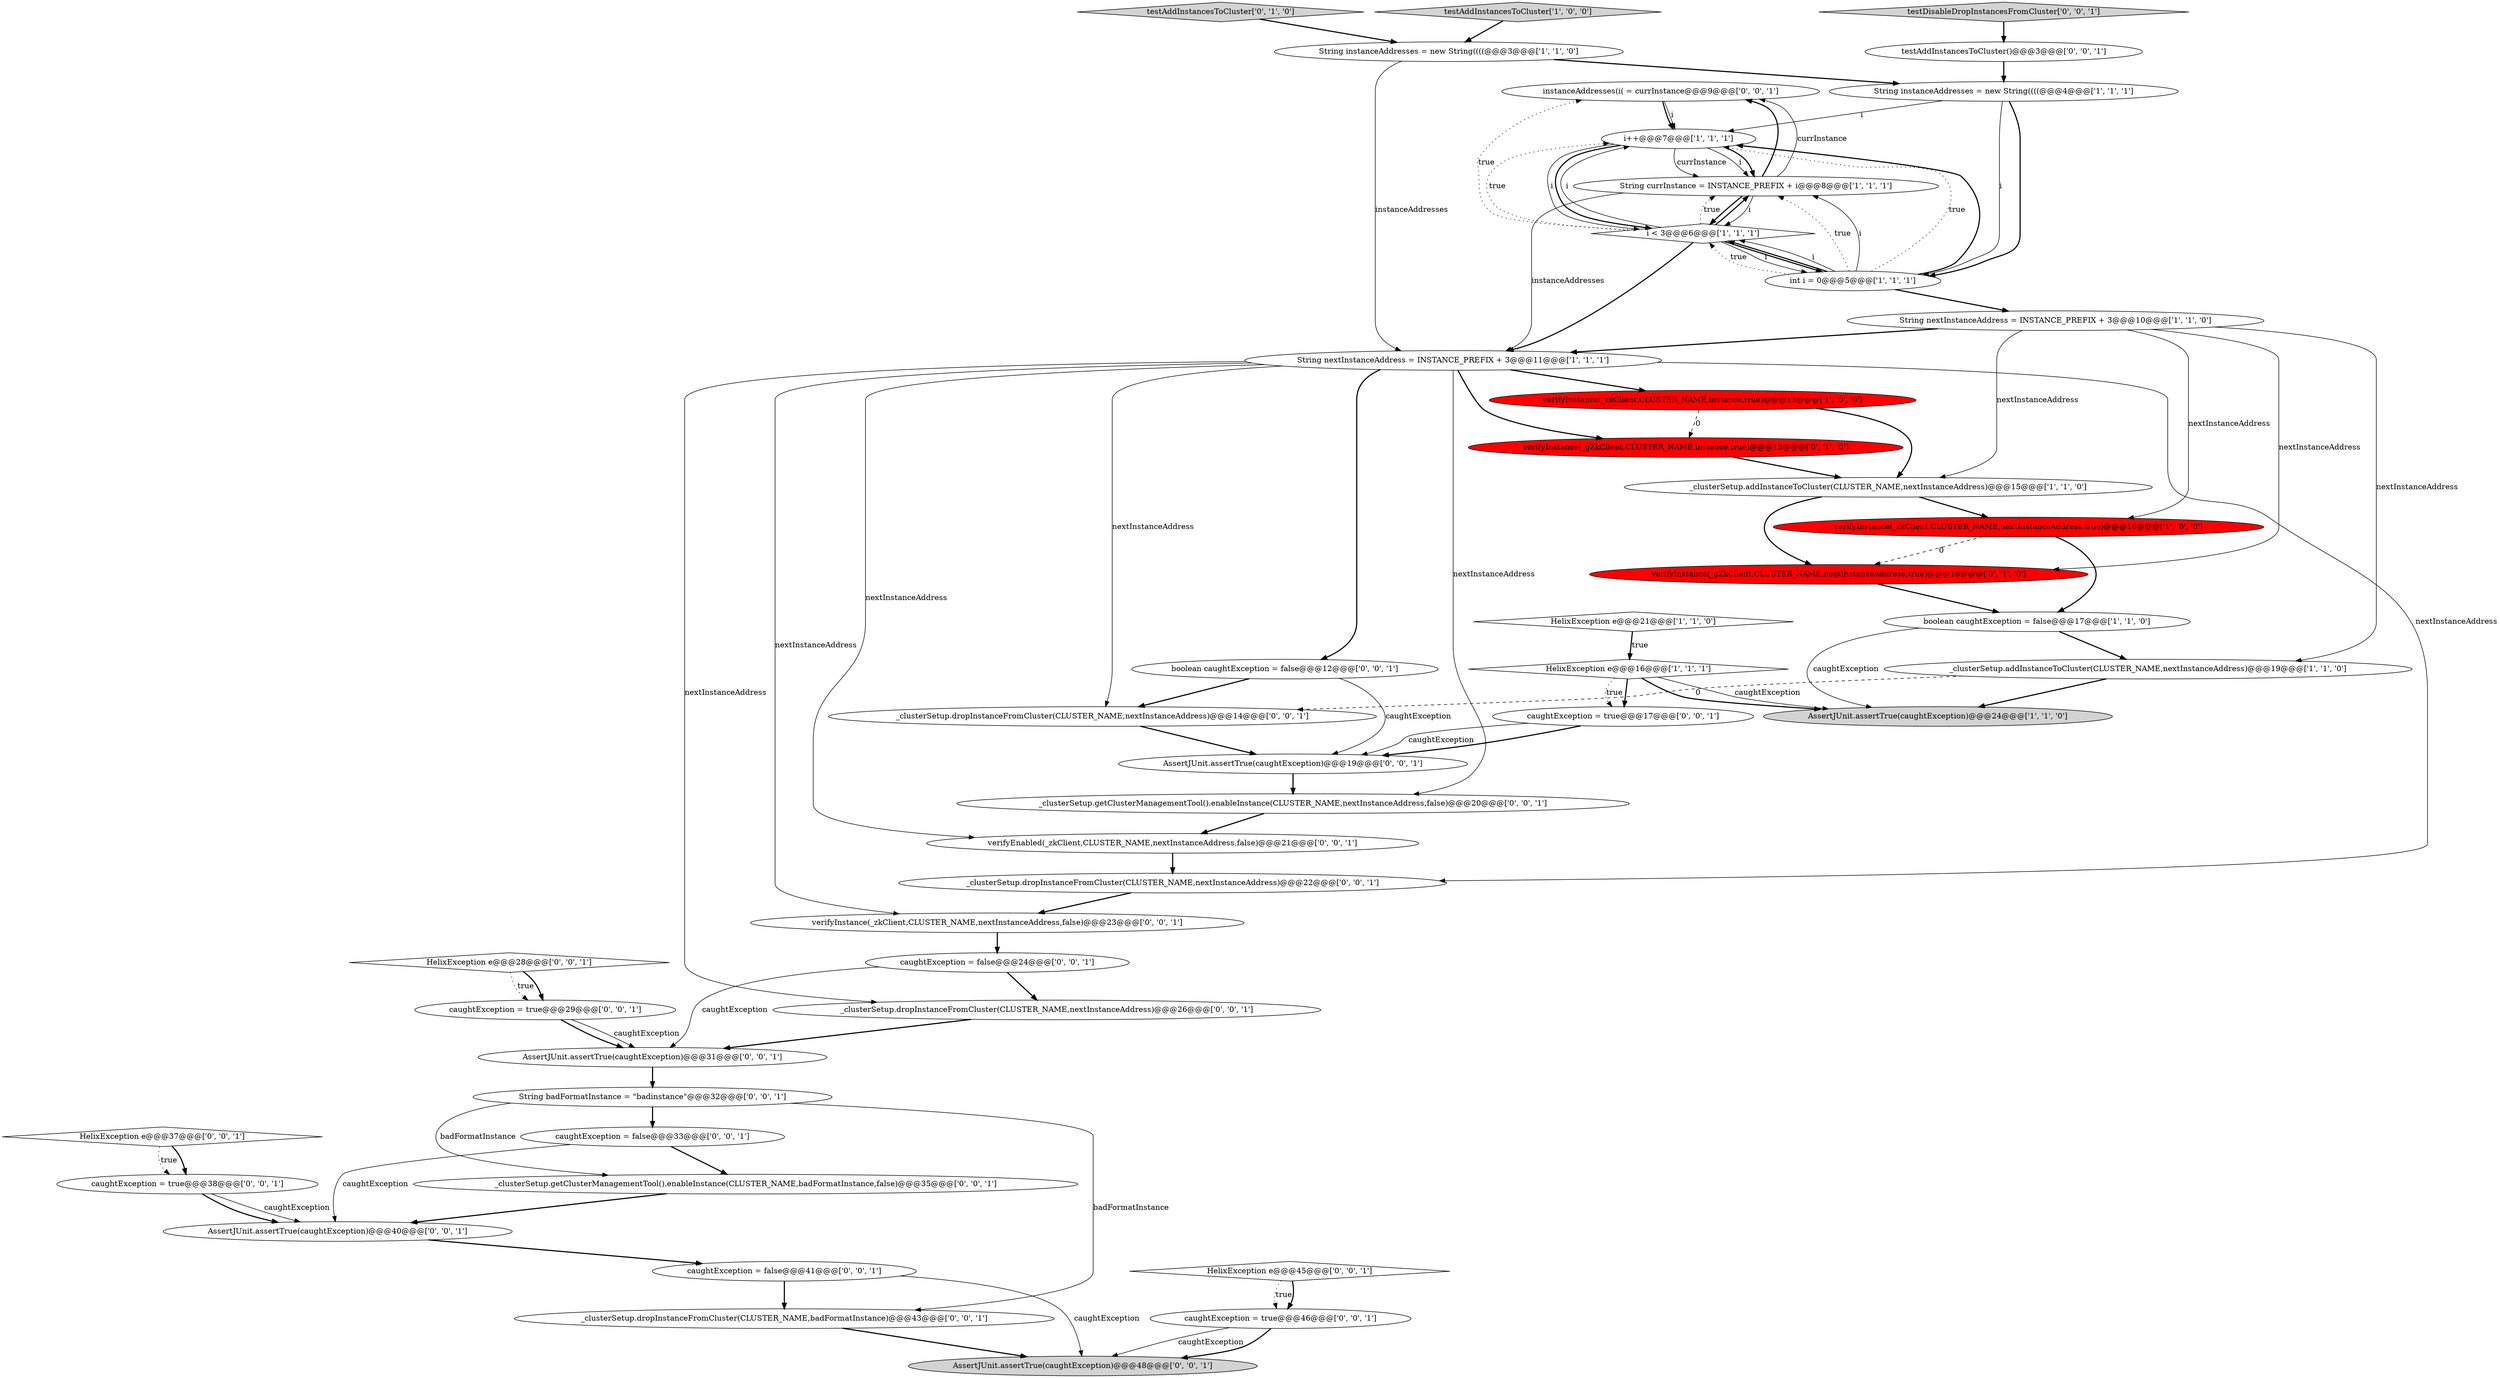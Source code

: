 digraph {
44 [style = filled, label = "instanceAddresses(i( = currInstance@@@9@@@['0', '0', '1']", fillcolor = white, shape = ellipse image = "AAA0AAABBB3BBB"];
31 [style = filled, label = "_clusterSetup.dropInstanceFromCluster(CLUSTER_NAME,badFormatInstance)@@@43@@@['0', '0', '1']", fillcolor = white, shape = ellipse image = "AAA0AAABBB3BBB"];
13 [style = filled, label = "_clusterSetup.addInstanceToCluster(CLUSTER_NAME,nextInstanceAddress)@@@19@@@['1', '1', '0']", fillcolor = white, shape = ellipse image = "AAA0AAABBB1BBB"];
12 [style = filled, label = "String nextInstanceAddress = INSTANCE_PREFIX + 3@@@10@@@['1', '1', '0']", fillcolor = white, shape = ellipse image = "AAA0AAABBB1BBB"];
45 [style = filled, label = "AssertJUnit.assertTrue(caughtException)@@@19@@@['0', '0', '1']", fillcolor = white, shape = ellipse image = "AAA0AAABBB3BBB"];
42 [style = filled, label = "verifyEnabled(_zkClient,CLUSTER_NAME,nextInstanceAddress,false)@@@21@@@['0', '0', '1']", fillcolor = white, shape = ellipse image = "AAA0AAABBB3BBB"];
33 [style = filled, label = "caughtException = true@@@46@@@['0', '0', '1']", fillcolor = white, shape = ellipse image = "AAA0AAABBB3BBB"];
30 [style = filled, label = "AssertJUnit.assertTrue(caughtException)@@@40@@@['0', '0', '1']", fillcolor = white, shape = ellipse image = "AAA0AAABBB3BBB"];
27 [style = filled, label = "HelixException e@@@37@@@['0', '0', '1']", fillcolor = white, shape = diamond image = "AAA0AAABBB3BBB"];
10 [style = filled, label = "_clusterSetup.addInstanceToCluster(CLUSTER_NAME,nextInstanceAddress)@@@15@@@['1', '1', '0']", fillcolor = white, shape = ellipse image = "AAA0AAABBB1BBB"];
26 [style = filled, label = "HelixException e@@@45@@@['0', '0', '1']", fillcolor = white, shape = diamond image = "AAA0AAABBB3BBB"];
4 [style = filled, label = "HelixException e@@@16@@@['1', '1', '1']", fillcolor = white, shape = diamond image = "AAA0AAABBB1BBB"];
6 [style = filled, label = "verifyInstance(_zkClient,CLUSTER_NAME,nextInstanceAddress,true)@@@16@@@['1', '0', '0']", fillcolor = red, shape = ellipse image = "AAA1AAABBB1BBB"];
9 [style = filled, label = "String currInstance = INSTANCE_PREFIX + i@@@8@@@['1', '1', '1']", fillcolor = white, shape = ellipse image = "AAA0AAABBB1BBB"];
39 [style = filled, label = "_clusterSetup.getClusterManagementTool().enableInstance(CLUSTER_NAME,nextInstanceAddress,false)@@@20@@@['0', '0', '1']", fillcolor = white, shape = ellipse image = "AAA0AAABBB3BBB"];
1 [style = filled, label = "HelixException e@@@21@@@['1', '1', '0']", fillcolor = white, shape = diamond image = "AAA0AAABBB1BBB"];
14 [style = filled, label = "String instanceAddresses = new String((((@@@4@@@['1', '1', '1']", fillcolor = white, shape = ellipse image = "AAA0AAABBB1BBB"];
34 [style = filled, label = "caughtException = true@@@38@@@['0', '0', '1']", fillcolor = white, shape = ellipse image = "AAA0AAABBB3BBB"];
43 [style = filled, label = "caughtException = true@@@29@@@['0', '0', '1']", fillcolor = white, shape = ellipse image = "AAA0AAABBB3BBB"];
25 [style = filled, label = "_clusterSetup.dropInstanceFromCluster(CLUSTER_NAME,nextInstanceAddress)@@@26@@@['0', '0', '1']", fillcolor = white, shape = ellipse image = "AAA0AAABBB3BBB"];
11 [style = filled, label = "testAddInstancesToCluster['1', '0', '0']", fillcolor = lightgray, shape = diamond image = "AAA0AAABBB1BBB"];
7 [style = filled, label = "boolean caughtException = false@@@17@@@['1', '1', '0']", fillcolor = white, shape = ellipse image = "AAA0AAABBB1BBB"];
19 [style = filled, label = "verifyInstance(_gZkClient,CLUSTER_NAME,nextInstanceAddress,true)@@@16@@@['0', '1', '0']", fillcolor = red, shape = ellipse image = "AAA1AAABBB2BBB"];
8 [style = filled, label = "AssertJUnit.assertTrue(caughtException)@@@24@@@['1', '1', '0']", fillcolor = lightgray, shape = ellipse image = "AAA0AAABBB1BBB"];
5 [style = filled, label = "int i = 0@@@5@@@['1', '1', '1']", fillcolor = white, shape = ellipse image = "AAA0AAABBB1BBB"];
2 [style = filled, label = "verifyInstance(_zkClient,CLUSTER_NAME,instance,true)@@@13@@@['1', '0', '0']", fillcolor = red, shape = ellipse image = "AAA1AAABBB1BBB"];
18 [style = filled, label = "verifyInstance(_gZkClient,CLUSTER_NAME,instance,true)@@@13@@@['0', '1', '0']", fillcolor = red, shape = ellipse image = "AAA1AAABBB2BBB"];
23 [style = filled, label = "HelixException e@@@28@@@['0', '0', '1']", fillcolor = white, shape = diamond image = "AAA0AAABBB3BBB"];
22 [style = filled, label = "verifyInstance(_zkClient,CLUSTER_NAME,nextInstanceAddress,false)@@@23@@@['0', '0', '1']", fillcolor = white, shape = ellipse image = "AAA0AAABBB3BBB"];
40 [style = filled, label = "caughtException = false@@@33@@@['0', '0', '1']", fillcolor = white, shape = ellipse image = "AAA0AAABBB3BBB"];
28 [style = filled, label = "String badFormatInstance = \"badinstance\"@@@32@@@['0', '0', '1']", fillcolor = white, shape = ellipse image = "AAA0AAABBB3BBB"];
0 [style = filled, label = "String instanceAddresses = new String((((@@@3@@@['1', '1', '0']", fillcolor = white, shape = ellipse image = "AAA0AAABBB1BBB"];
32 [style = filled, label = "_clusterSetup.dropInstanceFromCluster(CLUSTER_NAME,nextInstanceAddress)@@@22@@@['0', '0', '1']", fillcolor = white, shape = ellipse image = "AAA0AAABBB3BBB"];
24 [style = filled, label = "boolean caughtException = false@@@12@@@['0', '0', '1']", fillcolor = white, shape = ellipse image = "AAA0AAABBB3BBB"];
21 [style = filled, label = "testAddInstancesToCluster()@@@3@@@['0', '0', '1']", fillcolor = white, shape = ellipse image = "AAA0AAABBB3BBB"];
41 [style = filled, label = "testDisableDropInstancesFromCluster['0', '0', '1']", fillcolor = lightgray, shape = diamond image = "AAA0AAABBB3BBB"];
20 [style = filled, label = "caughtException = false@@@24@@@['0', '0', '1']", fillcolor = white, shape = ellipse image = "AAA0AAABBB3BBB"];
38 [style = filled, label = "_clusterSetup.getClusterManagementTool().enableInstance(CLUSTER_NAME,badFormatInstance,false)@@@35@@@['0', '0', '1']", fillcolor = white, shape = ellipse image = "AAA0AAABBB3BBB"];
16 [style = filled, label = "String nextInstanceAddress = INSTANCE_PREFIX + 3@@@11@@@['1', '1', '1']", fillcolor = white, shape = ellipse image = "AAA0AAABBB1BBB"];
17 [style = filled, label = "testAddInstancesToCluster['0', '1', '0']", fillcolor = lightgray, shape = diamond image = "AAA0AAABBB2BBB"];
35 [style = filled, label = "caughtException = true@@@17@@@['0', '0', '1']", fillcolor = white, shape = ellipse image = "AAA0AAABBB3BBB"];
3 [style = filled, label = "i < 3@@@6@@@['1', '1', '1']", fillcolor = white, shape = diamond image = "AAA0AAABBB1BBB"];
36 [style = filled, label = "_clusterSetup.dropInstanceFromCluster(CLUSTER_NAME,nextInstanceAddress)@@@14@@@['0', '0', '1']", fillcolor = white, shape = ellipse image = "AAA0AAABBB3BBB"];
46 [style = filled, label = "caughtException = false@@@41@@@['0', '0', '1']", fillcolor = white, shape = ellipse image = "AAA0AAABBB3BBB"];
37 [style = filled, label = "AssertJUnit.assertTrue(caughtException)@@@48@@@['0', '0', '1']", fillcolor = lightgray, shape = ellipse image = "AAA0AAABBB3BBB"];
15 [style = filled, label = "i++@@@7@@@['1', '1', '1']", fillcolor = white, shape = ellipse image = "AAA0AAABBB1BBB"];
29 [style = filled, label = "AssertJUnit.assertTrue(caughtException)@@@31@@@['0', '0', '1']", fillcolor = white, shape = ellipse image = "AAA0AAABBB3BBB"];
5->3 [style = bold, label=""];
40->30 [style = solid, label="caughtException"];
31->37 [style = bold, label=""];
14->5 [style = solid, label="i"];
32->22 [style = bold, label=""];
10->19 [style = bold, label=""];
44->15 [style = bold, label=""];
5->15 [style = bold, label=""];
3->15 [style = solid, label="i"];
46->31 [style = bold, label=""];
25->29 [style = bold, label=""];
3->16 [style = bold, label=""];
40->38 [style = bold, label=""];
16->32 [style = solid, label="nextInstanceAddress"];
16->42 [style = solid, label="nextInstanceAddress"];
3->5 [style = bold, label=""];
0->14 [style = bold, label=""];
38->30 [style = bold, label=""];
30->46 [style = bold, label=""];
35->45 [style = bold, label=""];
5->9 [style = dotted, label="true"];
4->8 [style = bold, label=""];
43->29 [style = bold, label=""];
24->45 [style = solid, label="caughtException"];
33->37 [style = solid, label="caughtException"];
5->9 [style = solid, label="i"];
35->45 [style = solid, label="caughtException"];
28->38 [style = solid, label="badFormatInstance"];
1->4 [style = bold, label=""];
5->3 [style = solid, label="i"];
41->21 [style = bold, label=""];
4->35 [style = dotted, label="true"];
23->43 [style = dotted, label="true"];
1->4 [style = dotted, label="true"];
5->3 [style = dotted, label="true"];
20->25 [style = bold, label=""];
12->10 [style = solid, label="nextInstanceAddress"];
9->44 [style = solid, label="currInstance"];
15->9 [style = solid, label="i"];
43->29 [style = solid, label="caughtException"];
44->15 [style = solid, label="i"];
22->20 [style = bold, label=""];
15->9 [style = bold, label=""];
9->16 [style = solid, label="instanceAddresses"];
9->44 [style = bold, label=""];
20->29 [style = solid, label="caughtException"];
6->19 [style = dashed, label="0"];
2->18 [style = dashed, label="0"];
42->32 [style = bold, label=""];
12->13 [style = solid, label="nextInstanceAddress"];
34->30 [style = solid, label="caughtException"];
6->7 [style = bold, label=""];
39->42 [style = bold, label=""];
0->16 [style = solid, label="instanceAddresses"];
3->44 [style = dotted, label="true"];
16->18 [style = bold, label=""];
26->33 [style = dotted, label="true"];
3->5 [style = solid, label="i"];
16->39 [style = solid, label="nextInstanceAddress"];
16->24 [style = bold, label=""];
12->19 [style = solid, label="nextInstanceAddress"];
23->43 [style = bold, label=""];
16->22 [style = solid, label="nextInstanceAddress"];
3->9 [style = dotted, label="true"];
2->10 [style = bold, label=""];
15->3 [style = bold, label=""];
5->15 [style = dotted, label="true"];
10->6 [style = bold, label=""];
3->9 [style = bold, label=""];
15->9 [style = solid, label="currInstance"];
17->0 [style = bold, label=""];
27->34 [style = bold, label=""];
18->10 [style = bold, label=""];
46->37 [style = solid, label="caughtException"];
3->15 [style = dotted, label="true"];
9->3 [style = bold, label=""];
16->36 [style = solid, label="nextInstanceAddress"];
33->37 [style = bold, label=""];
45->39 [style = bold, label=""];
21->14 [style = bold, label=""];
14->5 [style = bold, label=""];
12->6 [style = solid, label="nextInstanceAddress"];
7->13 [style = bold, label=""];
4->8 [style = solid, label="caughtException"];
16->25 [style = solid, label="nextInstanceAddress"];
4->35 [style = bold, label=""];
28->40 [style = bold, label=""];
13->36 [style = dashed, label="0"];
27->34 [style = dotted, label="true"];
28->31 [style = solid, label="badFormatInstance"];
12->16 [style = bold, label=""];
16->2 [style = bold, label=""];
34->30 [style = bold, label=""];
29->28 [style = bold, label=""];
15->3 [style = solid, label="i"];
24->36 [style = bold, label=""];
11->0 [style = bold, label=""];
5->12 [style = bold, label=""];
7->8 [style = solid, label="caughtException"];
14->15 [style = solid, label="i"];
36->45 [style = bold, label=""];
13->8 [style = bold, label=""];
26->33 [style = bold, label=""];
19->7 [style = bold, label=""];
9->3 [style = solid, label="i"];
}
